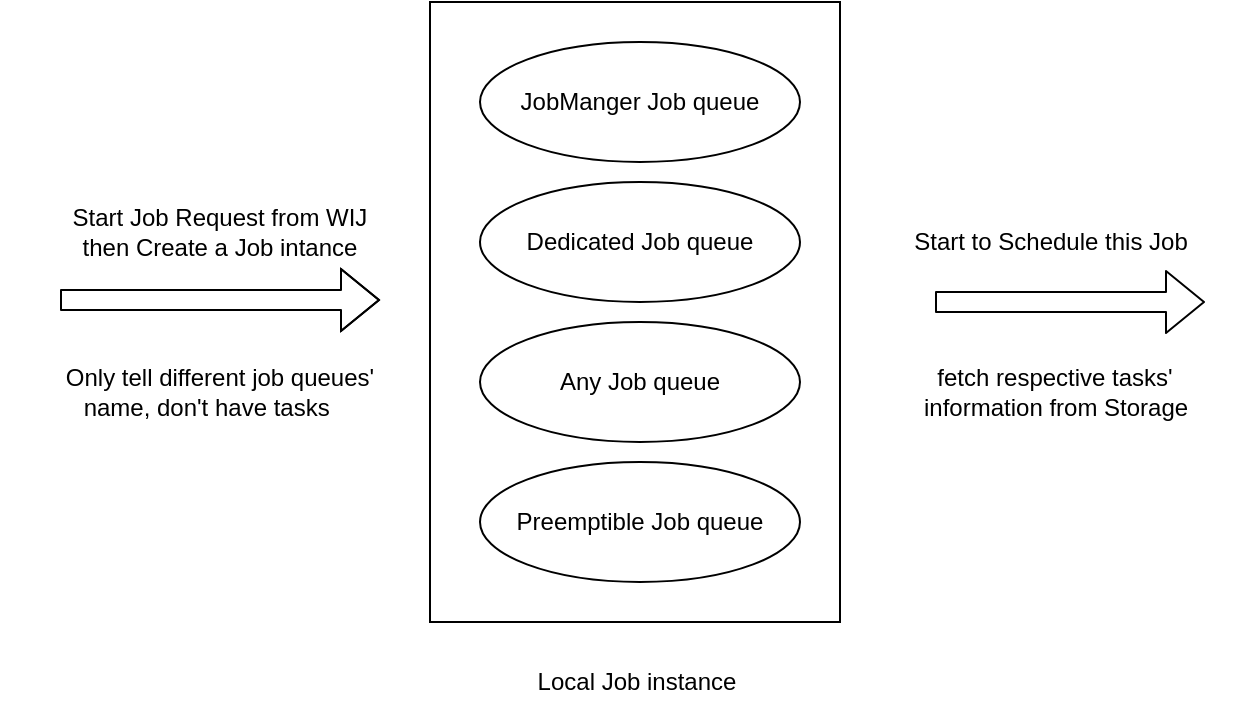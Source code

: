 <mxfile version="13.6.2" type="github">
  <diagram id="WoMS50uPxe2RVB2vlRWp" name="Page-1">
    <mxGraphModel dx="2272" dy="762" grid="1" gridSize="10" guides="1" tooltips="1" connect="1" arrows="1" fold="1" page="1" pageScale="1" pageWidth="850" pageHeight="1100" math="0" shadow="0">
      <root>
        <mxCell id="0" />
        <mxCell id="1" parent="0" />
        <mxCell id="M3FELBGRzBT180L0eO_4-1" value="" style="rounded=0;whiteSpace=wrap;html=1;" vertex="1" parent="1">
          <mxGeometry x="145" y="290" width="205" height="310" as="geometry" />
        </mxCell>
        <mxCell id="M3FELBGRzBT180L0eO_4-2" value="JobManger Job queue" style="ellipse;whiteSpace=wrap;html=1;align=center;" vertex="1" parent="1">
          <mxGeometry x="170" y="310" width="160" height="60" as="geometry" />
        </mxCell>
        <mxCell id="M3FELBGRzBT180L0eO_4-3" value="Dedicated Job queue" style="ellipse;whiteSpace=wrap;html=1;align=center;" vertex="1" parent="1">
          <mxGeometry x="170" y="380" width="160" height="60" as="geometry" />
        </mxCell>
        <mxCell id="M3FELBGRzBT180L0eO_4-4" value="Any Job queue" style="ellipse;whiteSpace=wrap;html=1;align=center;" vertex="1" parent="1">
          <mxGeometry x="170" y="450" width="160" height="60" as="geometry" />
        </mxCell>
        <mxCell id="M3FELBGRzBT180L0eO_4-5" value="Preemptible Job queue" style="ellipse;whiteSpace=wrap;html=1;align=center;" vertex="1" parent="1">
          <mxGeometry x="170" y="520" width="160" height="60" as="geometry" />
        </mxCell>
        <mxCell id="M3FELBGRzBT180L0eO_4-6" value="Local Job instance" style="text;html=1;align=center;verticalAlign=middle;resizable=0;points=[];autosize=1;" vertex="1" parent="1">
          <mxGeometry x="192.5" y="620" width="110" height="20" as="geometry" />
        </mxCell>
        <mxCell id="M3FELBGRzBT180L0eO_4-8" value="" style="shape=flexArrow;endArrow=classic;html=1;" edge="1" parent="1">
          <mxGeometry width="50" height="50" relative="1" as="geometry">
            <mxPoint x="-40" y="439" as="sourcePoint" />
            <mxPoint x="120" y="439" as="targetPoint" />
            <Array as="points">
              <mxPoint x="60" y="439" />
            </Array>
          </mxGeometry>
        </mxCell>
        <mxCell id="M3FELBGRzBT180L0eO_4-9" value="Start Job Request from WIJ&lt;br&gt;then Create a Job intance" style="text;html=1;strokeColor=none;fillColor=none;align=center;verticalAlign=middle;whiteSpace=wrap;rounded=0;" vertex="1" parent="1">
          <mxGeometry x="-70" y="390" width="220" height="30" as="geometry" />
        </mxCell>
        <mxCell id="M3FELBGRzBT180L0eO_4-10" value="Only tell different job queues&#39; name, don&#39;t have tasks&amp;nbsp; &amp;nbsp;&amp;nbsp;" style="text;html=1;strokeColor=none;fillColor=none;align=center;verticalAlign=middle;whiteSpace=wrap;rounded=0;" vertex="1" parent="1">
          <mxGeometry x="-45" y="450" width="170" height="70" as="geometry" />
        </mxCell>
        <mxCell id="M3FELBGRzBT180L0eO_4-11" value="" style="shape=flexArrow;endArrow=classic;html=1;" edge="1" parent="1">
          <mxGeometry width="50" height="50" relative="1" as="geometry">
            <mxPoint x="397.5" y="440" as="sourcePoint" />
            <mxPoint x="532.5" y="440" as="targetPoint" />
          </mxGeometry>
        </mxCell>
        <mxCell id="M3FELBGRzBT180L0eO_4-12" value="Start to Schedule this Job" style="text;html=1;align=center;verticalAlign=middle;resizable=0;points=[];autosize=1;" vertex="1" parent="1">
          <mxGeometry x="380" y="400" width="150" height="20" as="geometry" />
        </mxCell>
        <mxCell id="M3FELBGRzBT180L0eO_4-13" value="&amp;nbsp; fetch respective tasks&#39; information from Storage&amp;nbsp;&amp;nbsp;" style="text;html=1;strokeColor=none;fillColor=none;align=left;verticalAlign=middle;whiteSpace=wrap;rounded=0;" vertex="1" parent="1">
          <mxGeometry x="390" y="450" width="160" height="70" as="geometry" />
        </mxCell>
      </root>
    </mxGraphModel>
  </diagram>
</mxfile>
